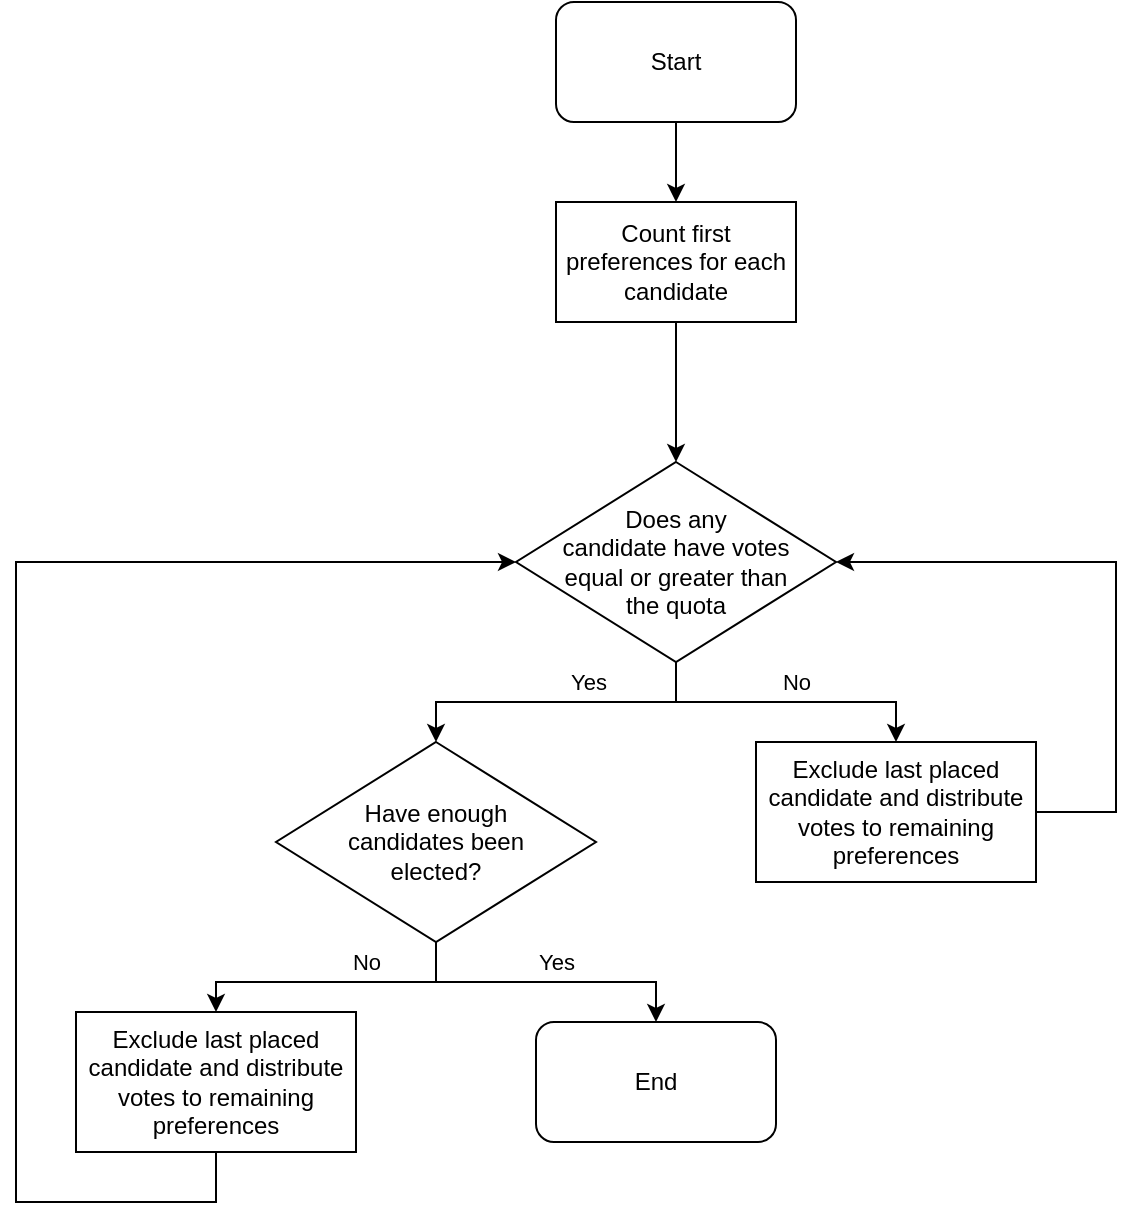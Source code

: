 <mxfile version="22.1.5" type="google">
  <diagram name="Page-1" id="V0MjS3Xm_Lw15qfUaB40">
    <mxGraphModel grid="1" page="1" gridSize="10" guides="1" tooltips="1" connect="1" arrows="1" fold="1" pageScale="1" pageWidth="850" pageHeight="1100" math="0" shadow="0">
      <root>
        <mxCell id="0" />
        <mxCell id="1" parent="0" />
        <mxCell id="xqxouHtc__-xPD58LI36-3" value="" style="edgeStyle=orthogonalEdgeStyle;rounded=0;orthogonalLoop=1;jettySize=auto;html=1;" edge="1" parent="1" source="xqxouHtc__-xPD58LI36-1" target="xqxouHtc__-xPD58LI36-2">
          <mxGeometry relative="1" as="geometry" />
        </mxCell>
        <mxCell id="xqxouHtc__-xPD58LI36-1" value="&lt;div&gt;Start&lt;/div&gt;" style="rounded=1;whiteSpace=wrap;html=1;" vertex="1" parent="1">
          <mxGeometry x="420" y="190" width="120" height="60" as="geometry" />
        </mxCell>
        <mxCell id="xqxouHtc__-xPD58LI36-5" value="" style="edgeStyle=orthogonalEdgeStyle;rounded=0;orthogonalLoop=1;jettySize=auto;html=1;" edge="1" parent="1" source="xqxouHtc__-xPD58LI36-2" target="xqxouHtc__-xPD58LI36-4">
          <mxGeometry relative="1" as="geometry" />
        </mxCell>
        <mxCell id="xqxouHtc__-xPD58LI36-2" value="Count first preferences for each candidate" style="rounded=0;whiteSpace=wrap;html=1;" vertex="1" parent="1">
          <mxGeometry x="420" y="290" width="120" height="60" as="geometry" />
        </mxCell>
        <mxCell id="xqxouHtc__-xPD58LI36-7" value="" style="edgeStyle=orthogonalEdgeStyle;rounded=0;orthogonalLoop=1;jettySize=auto;html=1;" edge="1" parent="1" source="xqxouHtc__-xPD58LI36-4" target="xqxouHtc__-xPD58LI36-6">
          <mxGeometry relative="1" as="geometry" />
        </mxCell>
        <mxCell id="xqxouHtc__-xPD58LI36-8" value="No" style="edgeLabel;html=1;align=center;verticalAlign=middle;resizable=0;points=[];" connectable="0" vertex="1" parent="xqxouHtc__-xPD58LI36-7">
          <mxGeometry x="-0.146" relative="1" as="geometry">
            <mxPoint x="16" y="-10" as="offset" />
          </mxGeometry>
        </mxCell>
        <mxCell id="xqxouHtc__-xPD58LI36-4" value="&lt;font style=&quot;font-size: 12px;&quot;&gt;Does any&lt;br&gt;&lt;/font&gt;&lt;div&gt;&lt;font style=&quot;font-size: 12px;&quot;&gt;candidate have votes&lt;/font&gt;&lt;/div&gt;&lt;div&gt;&lt;font style=&quot;font-size: 12px;&quot;&gt;equal or &lt;/font&gt;&lt;font style=&quot;font-size: 12px;&quot;&gt;greater than&lt;/font&gt;&lt;/div&gt;&lt;div&gt;&lt;font style=&quot;font-size: 12px;&quot;&gt;the quota&lt;/font&gt;&lt;/div&gt;" style="rhombus;whiteSpace=wrap;html=1;rounded=0;" vertex="1" parent="1">
          <mxGeometry x="400" y="420" width="160" height="100" as="geometry" />
        </mxCell>
        <mxCell id="xqxouHtc__-xPD58LI36-10" value="" style="edgeStyle=orthogonalEdgeStyle;rounded=0;orthogonalLoop=1;jettySize=auto;html=1;entryX=1;entryY=0.5;entryDx=0;entryDy=0;" edge="1" parent="1" source="xqxouHtc__-xPD58LI36-6" target="xqxouHtc__-xPD58LI36-4">
          <mxGeometry relative="1" as="geometry">
            <mxPoint x="650" y="690" as="targetPoint" />
            <Array as="points">
              <mxPoint x="700" y="595" />
              <mxPoint x="700" y="470" />
            </Array>
          </mxGeometry>
        </mxCell>
        <mxCell id="xqxouHtc__-xPD58LI36-6" value="Exclude last placed candidate and distribute votes to remaining preferences" style="whiteSpace=wrap;html=1;rounded=0;" vertex="1" parent="1">
          <mxGeometry x="520" y="560" width="140" height="70" as="geometry" />
        </mxCell>
        <mxCell id="xqxouHtc__-xPD58LI36-11" value="Have enough&lt;br&gt;&lt;div&gt;candidates been&lt;/div&gt;&lt;div&gt;elected?&lt;/div&gt;" style="rhombus;whiteSpace=wrap;html=1;rounded=0;" vertex="1" parent="1">
          <mxGeometry x="280" y="560" width="160" height="100" as="geometry" />
        </mxCell>
        <mxCell id="xqxouHtc__-xPD58LI36-12" value="" style="edgeStyle=orthogonalEdgeStyle;rounded=0;orthogonalLoop=1;jettySize=auto;html=1;entryX=0.5;entryY=0;entryDx=0;entryDy=0;" edge="1" parent="1" target="xqxouHtc__-xPD58LI36-11">
          <mxGeometry relative="1" as="geometry">
            <mxPoint x="480" y="540" as="sourcePoint" />
            <mxPoint x="360" y="550" as="targetPoint" />
            <Array as="points">
              <mxPoint x="360" y="540" />
            </Array>
          </mxGeometry>
        </mxCell>
        <mxCell id="xqxouHtc__-xPD58LI36-13" value="Yes" style="edgeLabel;html=1;align=center;verticalAlign=middle;resizable=0;points=[];" connectable="0" vertex="1" parent="xqxouHtc__-xPD58LI36-12">
          <mxGeometry x="-0.146" relative="1" as="geometry">
            <mxPoint x="16" y="-10" as="offset" />
          </mxGeometry>
        </mxCell>
        <mxCell id="xqxouHtc__-xPD58LI36-14" value="" style="edgeStyle=orthogonalEdgeStyle;rounded=0;orthogonalLoop=1;jettySize=auto;html=1;exitX=0.5;exitY=1;exitDx=0;exitDy=0;entryX=0.5;entryY=0;entryDx=0;entryDy=0;" edge="1" parent="1" source="xqxouHtc__-xPD58LI36-11" target="xqxouHtc__-xPD58LI36-18">
          <mxGeometry relative="1" as="geometry">
            <mxPoint x="364.72" y="680" as="sourcePoint" />
            <mxPoint x="475" y="700" as="targetPoint" />
            <Array as="points">
              <mxPoint x="360" y="680" />
              <mxPoint x="470" y="680" />
            </Array>
          </mxGeometry>
        </mxCell>
        <mxCell id="xqxouHtc__-xPD58LI36-15" value="Yes" style="edgeLabel;html=1;align=center;verticalAlign=middle;resizable=0;points=[];" connectable="0" vertex="1" parent="xqxouHtc__-xPD58LI36-14">
          <mxGeometry x="-0.146" relative="1" as="geometry">
            <mxPoint x="16" y="-10" as="offset" />
          </mxGeometry>
        </mxCell>
        <mxCell id="xqxouHtc__-xPD58LI36-16" value="" style="edgeStyle=orthogonalEdgeStyle;rounded=0;orthogonalLoop=1;jettySize=auto;html=1;entryX=0.5;entryY=0;entryDx=0;entryDy=0;" edge="1" parent="1" target="xqxouHtc__-xPD58LI36-19">
          <mxGeometry relative="1" as="geometry">
            <mxPoint x="364.72" y="680" as="sourcePoint" />
            <mxPoint x="244.72" y="709" as="targetPoint" />
            <Array as="points">
              <mxPoint x="250" y="680" />
            </Array>
          </mxGeometry>
        </mxCell>
        <mxCell id="xqxouHtc__-xPD58LI36-17" value="No" style="edgeLabel;html=1;align=center;verticalAlign=middle;resizable=0;points=[];" connectable="0" vertex="1" parent="xqxouHtc__-xPD58LI36-16">
          <mxGeometry x="-0.146" relative="1" as="geometry">
            <mxPoint x="16" y="-10" as="offset" />
          </mxGeometry>
        </mxCell>
        <mxCell id="xqxouHtc__-xPD58LI36-18" value="End" style="rounded=1;whiteSpace=wrap;html=1;" vertex="1" parent="1">
          <mxGeometry x="410" y="700" width="120" height="60" as="geometry" />
        </mxCell>
        <mxCell id="xqxouHtc__-xPD58LI36-19" value="Exclude last placed candidate and distribute votes to remaining preferences" style="whiteSpace=wrap;html=1;rounded=0;" vertex="1" parent="1">
          <mxGeometry x="180" y="695" width="140" height="70" as="geometry" />
        </mxCell>
        <mxCell id="xqxouHtc__-xPD58LI36-20" value="" style="edgeStyle=orthogonalEdgeStyle;rounded=0;orthogonalLoop=1;jettySize=auto;html=1;entryX=0;entryY=0.5;entryDx=0;entryDy=0;exitX=0.5;exitY=1;exitDx=0;exitDy=0;" edge="1" parent="1" source="xqxouHtc__-xPD58LI36-19" target="xqxouHtc__-xPD58LI36-4">
          <mxGeometry relative="1" as="geometry">
            <mxPoint x="244.72" y="790" as="sourcePoint" />
            <mxPoint x="130" y="805" as="targetPoint" />
            <Array as="points">
              <mxPoint x="250" y="790" />
              <mxPoint x="150" y="790" />
              <mxPoint x="150" y="470" />
            </Array>
          </mxGeometry>
        </mxCell>
      </root>
    </mxGraphModel>
  </diagram>
</mxfile>
